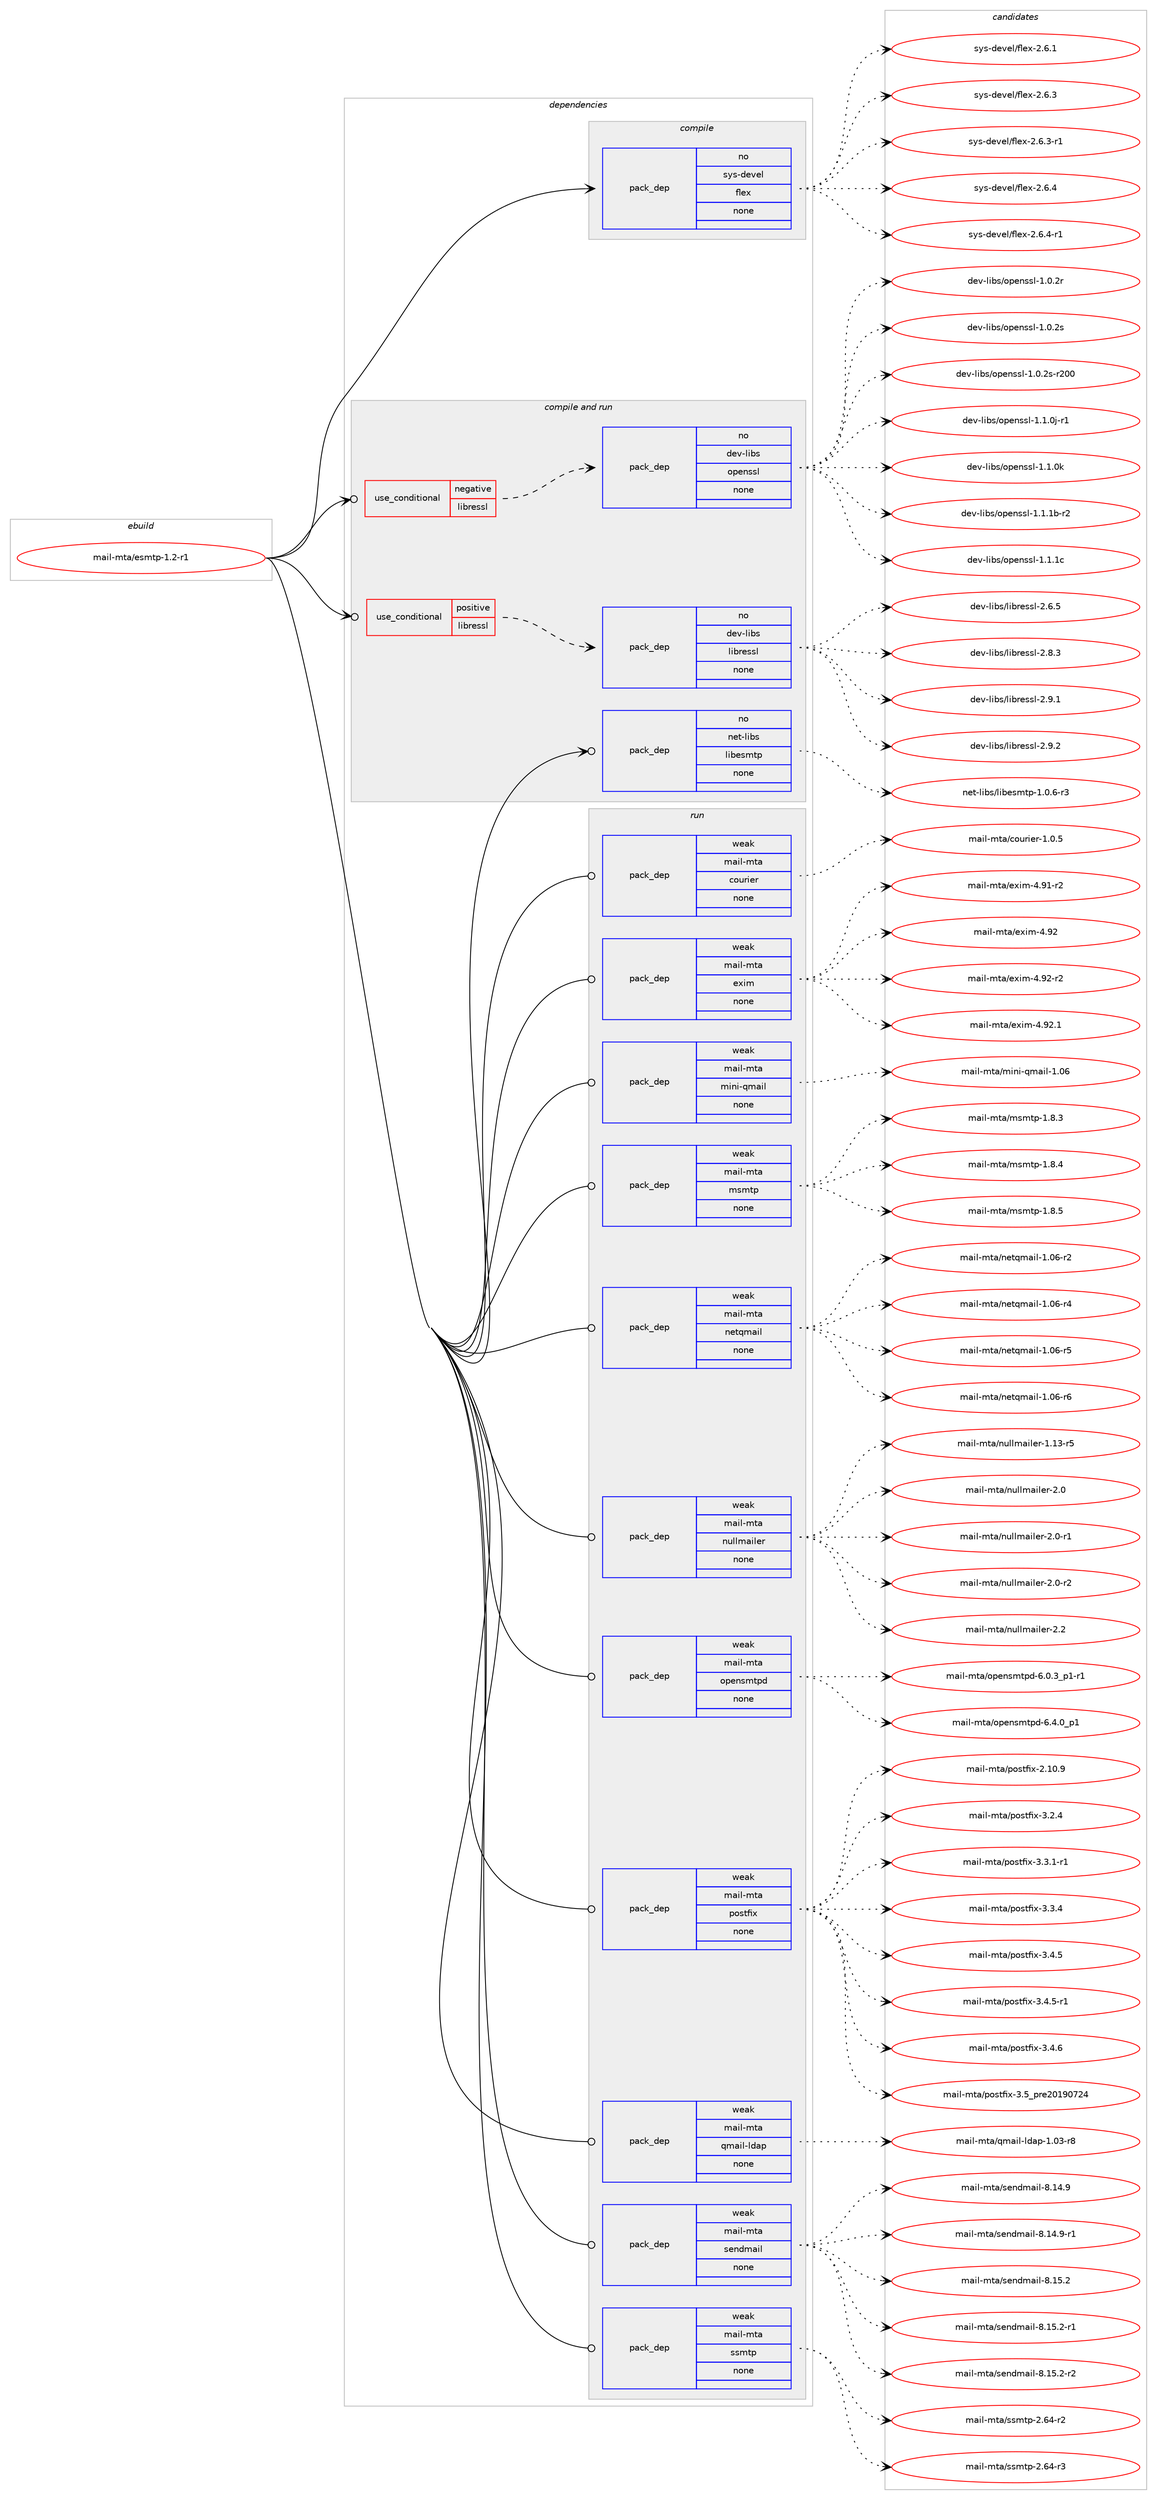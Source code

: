 digraph prolog {

# *************
# Graph options
# *************

newrank=true;
concentrate=true;
compound=true;
graph [rankdir=LR,fontname=Helvetica,fontsize=10,ranksep=1.5];#, ranksep=2.5, nodesep=0.2];
edge  [arrowhead=vee];
node  [fontname=Helvetica,fontsize=10];

# **********
# The ebuild
# **********

subgraph cluster_leftcol {
color=gray;
rank=same;
label=<<i>ebuild</i>>;
id [label="mail-mta/esmtp-1.2-r1", color=red, width=4, href="../mail-mta/esmtp-1.2-r1.svg"];
}

# ****************
# The dependencies
# ****************

subgraph cluster_midcol {
color=gray;
label=<<i>dependencies</i>>;
subgraph cluster_compile {
fillcolor="#eeeeee";
style=filled;
label=<<i>compile</i>>;
subgraph pack279 {
dependency296 [label=<<TABLE BORDER="0" CELLBORDER="1" CELLSPACING="0" CELLPADDING="4" WIDTH="220"><TR><TD ROWSPAN="6" CELLPADDING="30">pack_dep</TD></TR><TR><TD WIDTH="110">no</TD></TR><TR><TD>sys-devel</TD></TR><TR><TD>flex</TD></TR><TR><TD>none</TD></TR><TR><TD></TD></TR></TABLE>>, shape=none, color=blue];
}
id:e -> dependency296:w [weight=20,style="solid",arrowhead="vee"];
}
subgraph cluster_compileandrun {
fillcolor="#eeeeee";
style=filled;
label=<<i>compile and run</i>>;
subgraph cond15 {
dependency297 [label=<<TABLE BORDER="0" CELLBORDER="1" CELLSPACING="0" CELLPADDING="4"><TR><TD ROWSPAN="3" CELLPADDING="10">use_conditional</TD></TR><TR><TD>negative</TD></TR><TR><TD>libressl</TD></TR></TABLE>>, shape=none, color=red];
subgraph pack280 {
dependency298 [label=<<TABLE BORDER="0" CELLBORDER="1" CELLSPACING="0" CELLPADDING="4" WIDTH="220"><TR><TD ROWSPAN="6" CELLPADDING="30">pack_dep</TD></TR><TR><TD WIDTH="110">no</TD></TR><TR><TD>dev-libs</TD></TR><TR><TD>openssl</TD></TR><TR><TD>none</TD></TR><TR><TD></TD></TR></TABLE>>, shape=none, color=blue];
}
dependency297:e -> dependency298:w [weight=20,style="dashed",arrowhead="vee"];
}
id:e -> dependency297:w [weight=20,style="solid",arrowhead="odotvee"];
subgraph cond16 {
dependency299 [label=<<TABLE BORDER="0" CELLBORDER="1" CELLSPACING="0" CELLPADDING="4"><TR><TD ROWSPAN="3" CELLPADDING="10">use_conditional</TD></TR><TR><TD>positive</TD></TR><TR><TD>libressl</TD></TR></TABLE>>, shape=none, color=red];
subgraph pack281 {
dependency300 [label=<<TABLE BORDER="0" CELLBORDER="1" CELLSPACING="0" CELLPADDING="4" WIDTH="220"><TR><TD ROWSPAN="6" CELLPADDING="30">pack_dep</TD></TR><TR><TD WIDTH="110">no</TD></TR><TR><TD>dev-libs</TD></TR><TR><TD>libressl</TD></TR><TR><TD>none</TD></TR><TR><TD></TD></TR></TABLE>>, shape=none, color=blue];
}
dependency299:e -> dependency300:w [weight=20,style="dashed",arrowhead="vee"];
}
id:e -> dependency299:w [weight=20,style="solid",arrowhead="odotvee"];
subgraph pack282 {
dependency301 [label=<<TABLE BORDER="0" CELLBORDER="1" CELLSPACING="0" CELLPADDING="4" WIDTH="220"><TR><TD ROWSPAN="6" CELLPADDING="30">pack_dep</TD></TR><TR><TD WIDTH="110">no</TD></TR><TR><TD>net-libs</TD></TR><TR><TD>libesmtp</TD></TR><TR><TD>none</TD></TR><TR><TD></TD></TR></TABLE>>, shape=none, color=blue];
}
id:e -> dependency301:w [weight=20,style="solid",arrowhead="odotvee"];
}
subgraph cluster_run {
fillcolor="#eeeeee";
style=filled;
label=<<i>run</i>>;
subgraph pack283 {
dependency302 [label=<<TABLE BORDER="0" CELLBORDER="1" CELLSPACING="0" CELLPADDING="4" WIDTH="220"><TR><TD ROWSPAN="6" CELLPADDING="30">pack_dep</TD></TR><TR><TD WIDTH="110">weak</TD></TR><TR><TD>mail-mta</TD></TR><TR><TD>courier</TD></TR><TR><TD>none</TD></TR><TR><TD></TD></TR></TABLE>>, shape=none, color=blue];
}
id:e -> dependency302:w [weight=20,style="solid",arrowhead="odot"];
subgraph pack284 {
dependency303 [label=<<TABLE BORDER="0" CELLBORDER="1" CELLSPACING="0" CELLPADDING="4" WIDTH="220"><TR><TD ROWSPAN="6" CELLPADDING="30">pack_dep</TD></TR><TR><TD WIDTH="110">weak</TD></TR><TR><TD>mail-mta</TD></TR><TR><TD>exim</TD></TR><TR><TD>none</TD></TR><TR><TD></TD></TR></TABLE>>, shape=none, color=blue];
}
id:e -> dependency303:w [weight=20,style="solid",arrowhead="odot"];
subgraph pack285 {
dependency304 [label=<<TABLE BORDER="0" CELLBORDER="1" CELLSPACING="0" CELLPADDING="4" WIDTH="220"><TR><TD ROWSPAN="6" CELLPADDING="30">pack_dep</TD></TR><TR><TD WIDTH="110">weak</TD></TR><TR><TD>mail-mta</TD></TR><TR><TD>mini-qmail</TD></TR><TR><TD>none</TD></TR><TR><TD></TD></TR></TABLE>>, shape=none, color=blue];
}
id:e -> dependency304:w [weight=20,style="solid",arrowhead="odot"];
subgraph pack286 {
dependency305 [label=<<TABLE BORDER="0" CELLBORDER="1" CELLSPACING="0" CELLPADDING="4" WIDTH="220"><TR><TD ROWSPAN="6" CELLPADDING="30">pack_dep</TD></TR><TR><TD WIDTH="110">weak</TD></TR><TR><TD>mail-mta</TD></TR><TR><TD>msmtp</TD></TR><TR><TD>none</TD></TR><TR><TD></TD></TR></TABLE>>, shape=none, color=blue];
}
id:e -> dependency305:w [weight=20,style="solid",arrowhead="odot"];
subgraph pack287 {
dependency306 [label=<<TABLE BORDER="0" CELLBORDER="1" CELLSPACING="0" CELLPADDING="4" WIDTH="220"><TR><TD ROWSPAN="6" CELLPADDING="30">pack_dep</TD></TR><TR><TD WIDTH="110">weak</TD></TR><TR><TD>mail-mta</TD></TR><TR><TD>netqmail</TD></TR><TR><TD>none</TD></TR><TR><TD></TD></TR></TABLE>>, shape=none, color=blue];
}
id:e -> dependency306:w [weight=20,style="solid",arrowhead="odot"];
subgraph pack288 {
dependency307 [label=<<TABLE BORDER="0" CELLBORDER="1" CELLSPACING="0" CELLPADDING="4" WIDTH="220"><TR><TD ROWSPAN="6" CELLPADDING="30">pack_dep</TD></TR><TR><TD WIDTH="110">weak</TD></TR><TR><TD>mail-mta</TD></TR><TR><TD>nullmailer</TD></TR><TR><TD>none</TD></TR><TR><TD></TD></TR></TABLE>>, shape=none, color=blue];
}
id:e -> dependency307:w [weight=20,style="solid",arrowhead="odot"];
subgraph pack289 {
dependency308 [label=<<TABLE BORDER="0" CELLBORDER="1" CELLSPACING="0" CELLPADDING="4" WIDTH="220"><TR><TD ROWSPAN="6" CELLPADDING="30">pack_dep</TD></TR><TR><TD WIDTH="110">weak</TD></TR><TR><TD>mail-mta</TD></TR><TR><TD>opensmtpd</TD></TR><TR><TD>none</TD></TR><TR><TD></TD></TR></TABLE>>, shape=none, color=blue];
}
id:e -> dependency308:w [weight=20,style="solid",arrowhead="odot"];
subgraph pack290 {
dependency309 [label=<<TABLE BORDER="0" CELLBORDER="1" CELLSPACING="0" CELLPADDING="4" WIDTH="220"><TR><TD ROWSPAN="6" CELLPADDING="30">pack_dep</TD></TR><TR><TD WIDTH="110">weak</TD></TR><TR><TD>mail-mta</TD></TR><TR><TD>postfix</TD></TR><TR><TD>none</TD></TR><TR><TD></TD></TR></TABLE>>, shape=none, color=blue];
}
id:e -> dependency309:w [weight=20,style="solid",arrowhead="odot"];
subgraph pack291 {
dependency310 [label=<<TABLE BORDER="0" CELLBORDER="1" CELLSPACING="0" CELLPADDING="4" WIDTH="220"><TR><TD ROWSPAN="6" CELLPADDING="30">pack_dep</TD></TR><TR><TD WIDTH="110">weak</TD></TR><TR><TD>mail-mta</TD></TR><TR><TD>qmail-ldap</TD></TR><TR><TD>none</TD></TR><TR><TD></TD></TR></TABLE>>, shape=none, color=blue];
}
id:e -> dependency310:w [weight=20,style="solid",arrowhead="odot"];
subgraph pack292 {
dependency311 [label=<<TABLE BORDER="0" CELLBORDER="1" CELLSPACING="0" CELLPADDING="4" WIDTH="220"><TR><TD ROWSPAN="6" CELLPADDING="30">pack_dep</TD></TR><TR><TD WIDTH="110">weak</TD></TR><TR><TD>mail-mta</TD></TR><TR><TD>sendmail</TD></TR><TR><TD>none</TD></TR><TR><TD></TD></TR></TABLE>>, shape=none, color=blue];
}
id:e -> dependency311:w [weight=20,style="solid",arrowhead="odot"];
subgraph pack293 {
dependency312 [label=<<TABLE BORDER="0" CELLBORDER="1" CELLSPACING="0" CELLPADDING="4" WIDTH="220"><TR><TD ROWSPAN="6" CELLPADDING="30">pack_dep</TD></TR><TR><TD WIDTH="110">weak</TD></TR><TR><TD>mail-mta</TD></TR><TR><TD>ssmtp</TD></TR><TR><TD>none</TD></TR><TR><TD></TD></TR></TABLE>>, shape=none, color=blue];
}
id:e -> dependency312:w [weight=20,style="solid",arrowhead="odot"];
}
}

# **************
# The candidates
# **************

subgraph cluster_choices {
rank=same;
color=gray;
label=<<i>candidates</i>>;

subgraph choice279 {
color=black;
nodesep=1;
choice1151211154510010111810110847102108101120455046544649 [label="sys-devel/flex-2.6.1", color=red, width=4,href="../sys-devel/flex-2.6.1.svg"];
choice1151211154510010111810110847102108101120455046544651 [label="sys-devel/flex-2.6.3", color=red, width=4,href="../sys-devel/flex-2.6.3.svg"];
choice11512111545100101118101108471021081011204550465446514511449 [label="sys-devel/flex-2.6.3-r1", color=red, width=4,href="../sys-devel/flex-2.6.3-r1.svg"];
choice1151211154510010111810110847102108101120455046544652 [label="sys-devel/flex-2.6.4", color=red, width=4,href="../sys-devel/flex-2.6.4.svg"];
choice11512111545100101118101108471021081011204550465446524511449 [label="sys-devel/flex-2.6.4-r1", color=red, width=4,href="../sys-devel/flex-2.6.4-r1.svg"];
dependency296:e -> choice1151211154510010111810110847102108101120455046544649:w [style=dotted,weight="100"];
dependency296:e -> choice1151211154510010111810110847102108101120455046544651:w [style=dotted,weight="100"];
dependency296:e -> choice11512111545100101118101108471021081011204550465446514511449:w [style=dotted,weight="100"];
dependency296:e -> choice1151211154510010111810110847102108101120455046544652:w [style=dotted,weight="100"];
dependency296:e -> choice11512111545100101118101108471021081011204550465446524511449:w [style=dotted,weight="100"];
}
subgraph choice280 {
color=black;
nodesep=1;
choice100101118451081059811547111112101110115115108454946484650114 [label="dev-libs/openssl-1.0.2r", color=red, width=4,href="../dev-libs/openssl-1.0.2r.svg"];
choice100101118451081059811547111112101110115115108454946484650115 [label="dev-libs/openssl-1.0.2s", color=red, width=4,href="../dev-libs/openssl-1.0.2s.svg"];
choice10010111845108105981154711111210111011511510845494648465011545114504848 [label="dev-libs/openssl-1.0.2s-r200", color=red, width=4,href="../dev-libs/openssl-1.0.2s-r200.svg"];
choice1001011184510810598115471111121011101151151084549464946481064511449 [label="dev-libs/openssl-1.1.0j-r1", color=red, width=4,href="../dev-libs/openssl-1.1.0j-r1.svg"];
choice100101118451081059811547111112101110115115108454946494648107 [label="dev-libs/openssl-1.1.0k", color=red, width=4,href="../dev-libs/openssl-1.1.0k.svg"];
choice100101118451081059811547111112101110115115108454946494649984511450 [label="dev-libs/openssl-1.1.1b-r2", color=red, width=4,href="../dev-libs/openssl-1.1.1b-r2.svg"];
choice10010111845108105981154711111210111011511510845494649464999 [label="dev-libs/openssl-1.1.1c", color=red, width=4,href="../dev-libs/openssl-1.1.1c.svg"];
dependency298:e -> choice100101118451081059811547111112101110115115108454946484650114:w [style=dotted,weight="100"];
dependency298:e -> choice100101118451081059811547111112101110115115108454946484650115:w [style=dotted,weight="100"];
dependency298:e -> choice10010111845108105981154711111210111011511510845494648465011545114504848:w [style=dotted,weight="100"];
dependency298:e -> choice1001011184510810598115471111121011101151151084549464946481064511449:w [style=dotted,weight="100"];
dependency298:e -> choice100101118451081059811547111112101110115115108454946494648107:w [style=dotted,weight="100"];
dependency298:e -> choice100101118451081059811547111112101110115115108454946494649984511450:w [style=dotted,weight="100"];
dependency298:e -> choice10010111845108105981154711111210111011511510845494649464999:w [style=dotted,weight="100"];
}
subgraph choice281 {
color=black;
nodesep=1;
choice10010111845108105981154710810598114101115115108455046544653 [label="dev-libs/libressl-2.6.5", color=red, width=4,href="../dev-libs/libressl-2.6.5.svg"];
choice10010111845108105981154710810598114101115115108455046564651 [label="dev-libs/libressl-2.8.3", color=red, width=4,href="../dev-libs/libressl-2.8.3.svg"];
choice10010111845108105981154710810598114101115115108455046574649 [label="dev-libs/libressl-2.9.1", color=red, width=4,href="../dev-libs/libressl-2.9.1.svg"];
choice10010111845108105981154710810598114101115115108455046574650 [label="dev-libs/libressl-2.9.2", color=red, width=4,href="../dev-libs/libressl-2.9.2.svg"];
dependency300:e -> choice10010111845108105981154710810598114101115115108455046544653:w [style=dotted,weight="100"];
dependency300:e -> choice10010111845108105981154710810598114101115115108455046564651:w [style=dotted,weight="100"];
dependency300:e -> choice10010111845108105981154710810598114101115115108455046574649:w [style=dotted,weight="100"];
dependency300:e -> choice10010111845108105981154710810598114101115115108455046574650:w [style=dotted,weight="100"];
}
subgraph choice282 {
color=black;
nodesep=1;
choice110101116451081059811547108105981011151091161124549464846544511451 [label="net-libs/libesmtp-1.0.6-r3", color=red, width=4,href="../net-libs/libesmtp-1.0.6-r3.svg"];
dependency301:e -> choice110101116451081059811547108105981011151091161124549464846544511451:w [style=dotted,weight="100"];
}
subgraph choice283 {
color=black;
nodesep=1;
choice1099710510845109116974799111117114105101114454946484653 [label="mail-mta/courier-1.0.5", color=red, width=4,href="../mail-mta/courier-1.0.5.svg"];
dependency302:e -> choice1099710510845109116974799111117114105101114454946484653:w [style=dotted,weight="100"];
}
subgraph choice284 {
color=black;
nodesep=1;
choice1099710510845109116974710112010510945524657494511450 [label="mail-mta/exim-4.91-r2", color=red, width=4,href="../mail-mta/exim-4.91-r2.svg"];
choice109971051084510911697471011201051094552465750 [label="mail-mta/exim-4.92", color=red, width=4,href="../mail-mta/exim-4.92.svg"];
choice1099710510845109116974710112010510945524657504511450 [label="mail-mta/exim-4.92-r2", color=red, width=4,href="../mail-mta/exim-4.92-r2.svg"];
choice1099710510845109116974710112010510945524657504649 [label="mail-mta/exim-4.92.1", color=red, width=4,href="../mail-mta/exim-4.92.1.svg"];
dependency303:e -> choice1099710510845109116974710112010510945524657494511450:w [style=dotted,weight="100"];
dependency303:e -> choice109971051084510911697471011201051094552465750:w [style=dotted,weight="100"];
dependency303:e -> choice1099710510845109116974710112010510945524657504511450:w [style=dotted,weight="100"];
dependency303:e -> choice1099710510845109116974710112010510945524657504649:w [style=dotted,weight="100"];
}
subgraph choice285 {
color=black;
nodesep=1;
choice1099710510845109116974710910511010545113109971051084549464854 [label="mail-mta/mini-qmail-1.06", color=red, width=4,href="../mail-mta/mini-qmail-1.06.svg"];
dependency304:e -> choice1099710510845109116974710910511010545113109971051084549464854:w [style=dotted,weight="100"];
}
subgraph choice286 {
color=black;
nodesep=1;
choice10997105108451091169747109115109116112454946564651 [label="mail-mta/msmtp-1.8.3", color=red, width=4,href="../mail-mta/msmtp-1.8.3.svg"];
choice10997105108451091169747109115109116112454946564652 [label="mail-mta/msmtp-1.8.4", color=red, width=4,href="../mail-mta/msmtp-1.8.4.svg"];
choice10997105108451091169747109115109116112454946564653 [label="mail-mta/msmtp-1.8.5", color=red, width=4,href="../mail-mta/msmtp-1.8.5.svg"];
dependency305:e -> choice10997105108451091169747109115109116112454946564651:w [style=dotted,weight="100"];
dependency305:e -> choice10997105108451091169747109115109116112454946564652:w [style=dotted,weight="100"];
dependency305:e -> choice10997105108451091169747109115109116112454946564653:w [style=dotted,weight="100"];
}
subgraph choice287 {
color=black;
nodesep=1;
choice109971051084510911697471101011161131099710510845494648544511450 [label="mail-mta/netqmail-1.06-r2", color=red, width=4,href="../mail-mta/netqmail-1.06-r2.svg"];
choice109971051084510911697471101011161131099710510845494648544511452 [label="mail-mta/netqmail-1.06-r4", color=red, width=4,href="../mail-mta/netqmail-1.06-r4.svg"];
choice109971051084510911697471101011161131099710510845494648544511453 [label="mail-mta/netqmail-1.06-r5", color=red, width=4,href="../mail-mta/netqmail-1.06-r5.svg"];
choice109971051084510911697471101011161131099710510845494648544511454 [label="mail-mta/netqmail-1.06-r6", color=red, width=4,href="../mail-mta/netqmail-1.06-r6.svg"];
dependency306:e -> choice109971051084510911697471101011161131099710510845494648544511450:w [style=dotted,weight="100"];
dependency306:e -> choice109971051084510911697471101011161131099710510845494648544511452:w [style=dotted,weight="100"];
dependency306:e -> choice109971051084510911697471101011161131099710510845494648544511453:w [style=dotted,weight="100"];
dependency306:e -> choice109971051084510911697471101011161131099710510845494648544511454:w [style=dotted,weight="100"];
}
subgraph choice288 {
color=black;
nodesep=1;
choice109971051084510911697471101171081081099710510810111445494649514511453 [label="mail-mta/nullmailer-1.13-r5", color=red, width=4,href="../mail-mta/nullmailer-1.13-r5.svg"];
choice109971051084510911697471101171081081099710510810111445504648 [label="mail-mta/nullmailer-2.0", color=red, width=4,href="../mail-mta/nullmailer-2.0.svg"];
choice1099710510845109116974711011710810810997105108101114455046484511449 [label="mail-mta/nullmailer-2.0-r1", color=red, width=4,href="../mail-mta/nullmailer-2.0-r1.svg"];
choice1099710510845109116974711011710810810997105108101114455046484511450 [label="mail-mta/nullmailer-2.0-r2", color=red, width=4,href="../mail-mta/nullmailer-2.0-r2.svg"];
choice109971051084510911697471101171081081099710510810111445504650 [label="mail-mta/nullmailer-2.2", color=red, width=4,href="../mail-mta/nullmailer-2.2.svg"];
dependency307:e -> choice109971051084510911697471101171081081099710510810111445494649514511453:w [style=dotted,weight="100"];
dependency307:e -> choice109971051084510911697471101171081081099710510810111445504648:w [style=dotted,weight="100"];
dependency307:e -> choice1099710510845109116974711011710810810997105108101114455046484511449:w [style=dotted,weight="100"];
dependency307:e -> choice1099710510845109116974711011710810810997105108101114455046484511450:w [style=dotted,weight="100"];
dependency307:e -> choice109971051084510911697471101171081081099710510810111445504650:w [style=dotted,weight="100"];
}
subgraph choice289 {
color=black;
nodesep=1;
choice1099710510845109116974711111210111011510911611210045544648465195112494511449 [label="mail-mta/opensmtpd-6.0.3_p1-r1", color=red, width=4,href="../mail-mta/opensmtpd-6.0.3_p1-r1.svg"];
choice109971051084510911697471111121011101151091161121004554465246489511249 [label="mail-mta/opensmtpd-6.4.0_p1", color=red, width=4,href="../mail-mta/opensmtpd-6.4.0_p1.svg"];
dependency308:e -> choice1099710510845109116974711111210111011510911611210045544648465195112494511449:w [style=dotted,weight="100"];
dependency308:e -> choice109971051084510911697471111121011101151091161121004554465246489511249:w [style=dotted,weight="100"];
}
subgraph choice290 {
color=black;
nodesep=1;
choice1099710510845109116974711211111511610210512045504649484657 [label="mail-mta/postfix-2.10.9", color=red, width=4,href="../mail-mta/postfix-2.10.9.svg"];
choice10997105108451091169747112111115116102105120455146504652 [label="mail-mta/postfix-3.2.4", color=red, width=4,href="../mail-mta/postfix-3.2.4.svg"];
choice109971051084510911697471121111151161021051204551465146494511449 [label="mail-mta/postfix-3.3.1-r1", color=red, width=4,href="../mail-mta/postfix-3.3.1-r1.svg"];
choice10997105108451091169747112111115116102105120455146514652 [label="mail-mta/postfix-3.3.4", color=red, width=4,href="../mail-mta/postfix-3.3.4.svg"];
choice10997105108451091169747112111115116102105120455146524653 [label="mail-mta/postfix-3.4.5", color=red, width=4,href="../mail-mta/postfix-3.4.5.svg"];
choice109971051084510911697471121111151161021051204551465246534511449 [label="mail-mta/postfix-3.4.5-r1", color=red, width=4,href="../mail-mta/postfix-3.4.5-r1.svg"];
choice10997105108451091169747112111115116102105120455146524654 [label="mail-mta/postfix-3.4.6", color=red, width=4,href="../mail-mta/postfix-3.4.6.svg"];
choice1099710510845109116974711211111511610210512045514653951121141015048495748555052 [label="mail-mta/postfix-3.5_pre20190724", color=red, width=4,href="../mail-mta/postfix-3.5_pre20190724.svg"];
dependency309:e -> choice1099710510845109116974711211111511610210512045504649484657:w [style=dotted,weight="100"];
dependency309:e -> choice10997105108451091169747112111115116102105120455146504652:w [style=dotted,weight="100"];
dependency309:e -> choice109971051084510911697471121111151161021051204551465146494511449:w [style=dotted,weight="100"];
dependency309:e -> choice10997105108451091169747112111115116102105120455146514652:w [style=dotted,weight="100"];
dependency309:e -> choice10997105108451091169747112111115116102105120455146524653:w [style=dotted,weight="100"];
dependency309:e -> choice109971051084510911697471121111151161021051204551465246534511449:w [style=dotted,weight="100"];
dependency309:e -> choice10997105108451091169747112111115116102105120455146524654:w [style=dotted,weight="100"];
dependency309:e -> choice1099710510845109116974711211111511610210512045514653951121141015048495748555052:w [style=dotted,weight="100"];
}
subgraph choice291 {
color=black;
nodesep=1;
choice1099710510845109116974711310997105108451081009711245494648514511456 [label="mail-mta/qmail-ldap-1.03-r8", color=red, width=4,href="../mail-mta/qmail-ldap-1.03-r8.svg"];
dependency310:e -> choice1099710510845109116974711310997105108451081009711245494648514511456:w [style=dotted,weight="100"];
}
subgraph choice292 {
color=black;
nodesep=1;
choice109971051084510911697471151011101001099710510845564649524657 [label="mail-mta/sendmail-8.14.9", color=red, width=4,href="../mail-mta/sendmail-8.14.9.svg"];
choice1099710510845109116974711510111010010997105108455646495246574511449 [label="mail-mta/sendmail-8.14.9-r1", color=red, width=4,href="../mail-mta/sendmail-8.14.9-r1.svg"];
choice109971051084510911697471151011101001099710510845564649534650 [label="mail-mta/sendmail-8.15.2", color=red, width=4,href="../mail-mta/sendmail-8.15.2.svg"];
choice1099710510845109116974711510111010010997105108455646495346504511449 [label="mail-mta/sendmail-8.15.2-r1", color=red, width=4,href="../mail-mta/sendmail-8.15.2-r1.svg"];
choice1099710510845109116974711510111010010997105108455646495346504511450 [label="mail-mta/sendmail-8.15.2-r2", color=red, width=4,href="../mail-mta/sendmail-8.15.2-r2.svg"];
dependency311:e -> choice109971051084510911697471151011101001099710510845564649524657:w [style=dotted,weight="100"];
dependency311:e -> choice1099710510845109116974711510111010010997105108455646495246574511449:w [style=dotted,weight="100"];
dependency311:e -> choice109971051084510911697471151011101001099710510845564649534650:w [style=dotted,weight="100"];
dependency311:e -> choice1099710510845109116974711510111010010997105108455646495346504511449:w [style=dotted,weight="100"];
dependency311:e -> choice1099710510845109116974711510111010010997105108455646495346504511450:w [style=dotted,weight="100"];
}
subgraph choice293 {
color=black;
nodesep=1;
choice1099710510845109116974711511510911611245504654524511450 [label="mail-mta/ssmtp-2.64-r2", color=red, width=4,href="../mail-mta/ssmtp-2.64-r2.svg"];
choice1099710510845109116974711511510911611245504654524511451 [label="mail-mta/ssmtp-2.64-r3", color=red, width=4,href="../mail-mta/ssmtp-2.64-r3.svg"];
dependency312:e -> choice1099710510845109116974711511510911611245504654524511450:w [style=dotted,weight="100"];
dependency312:e -> choice1099710510845109116974711511510911611245504654524511451:w [style=dotted,weight="100"];
}
}

}
